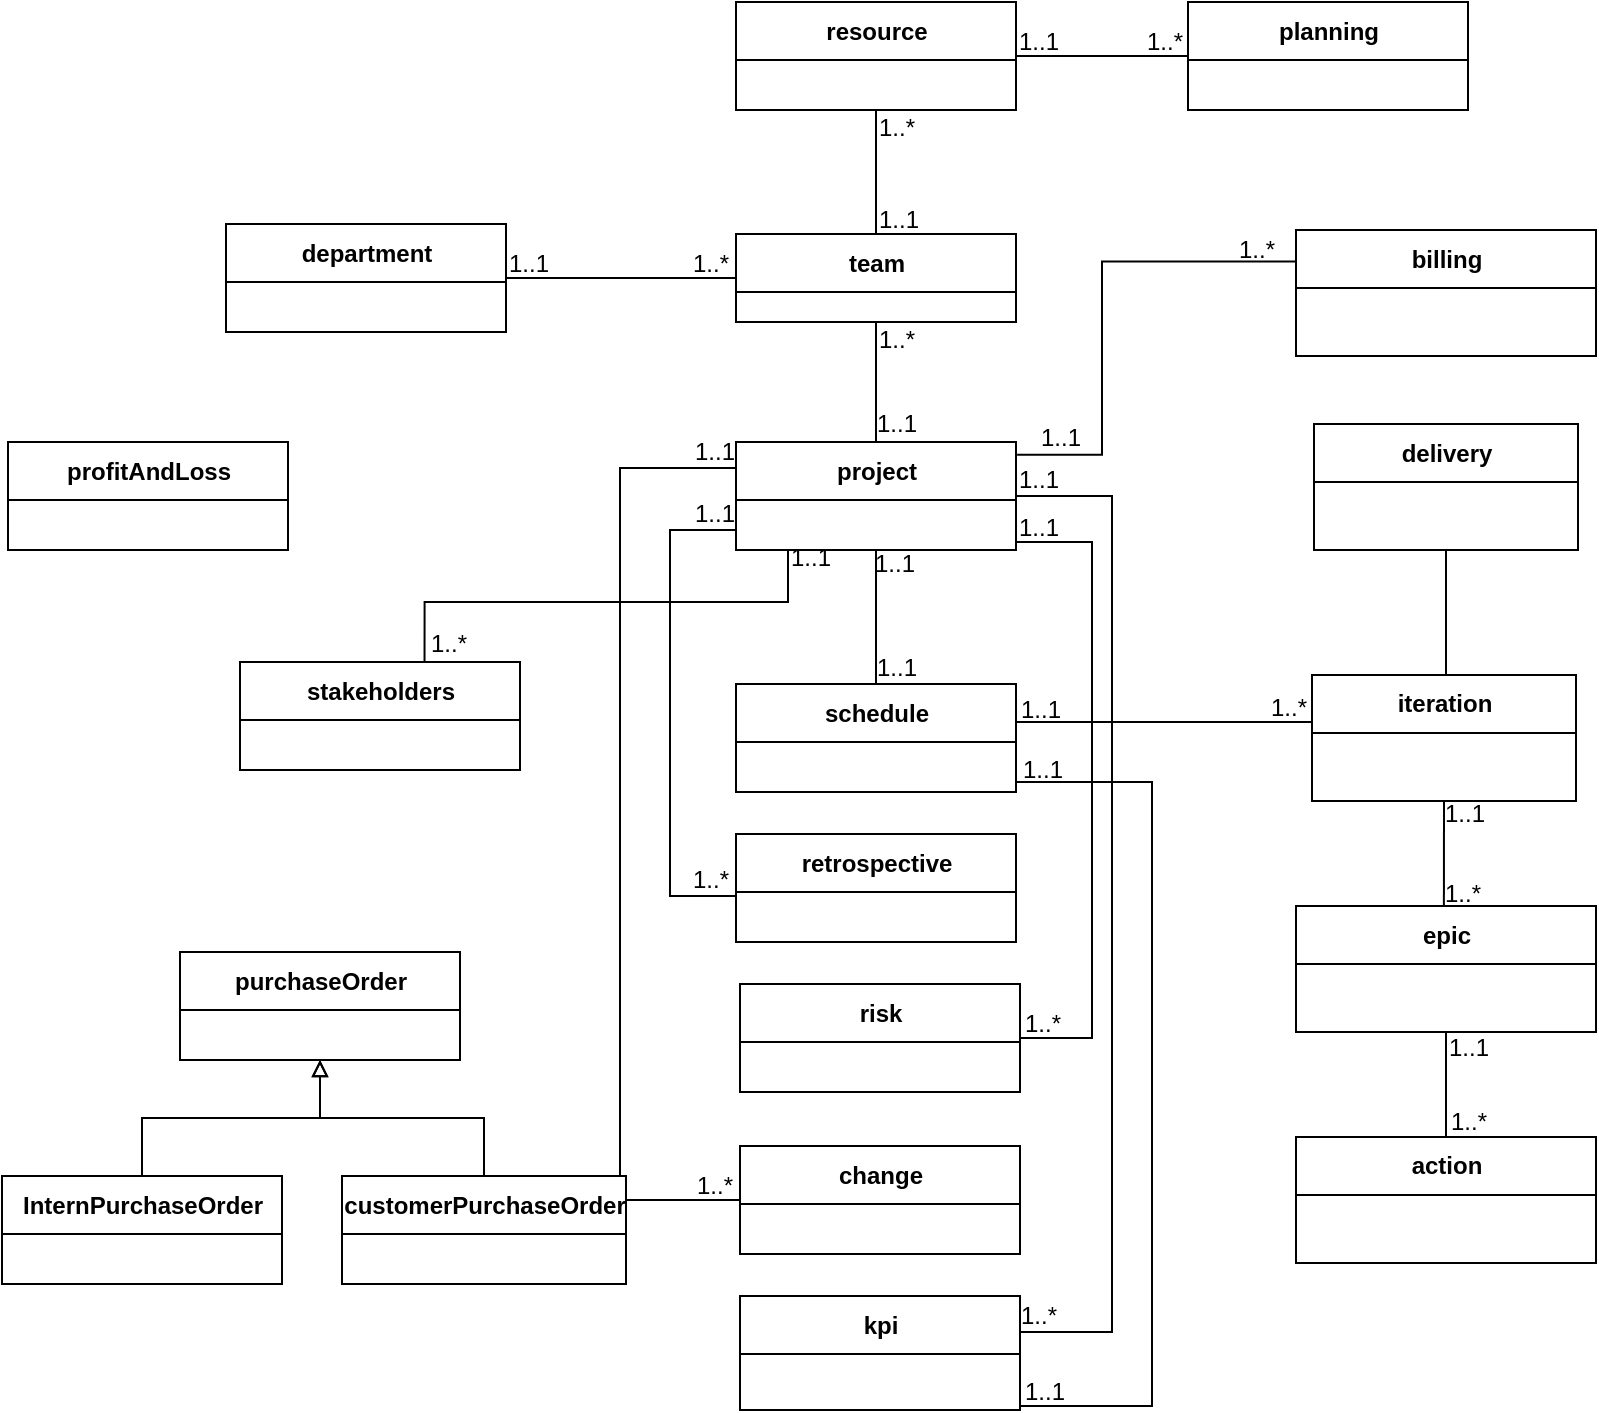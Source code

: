 <mxfile version="17.0.0" type="github">
  <diagram id="ZzxrlvWUQ_60_Tlj4p9M" name="Page-1">
    <mxGraphModel dx="1335" dy="742" grid="0" gridSize="10" guides="1" tooltips="1" connect="1" arrows="1" fold="1" page="1" pageScale="1" pageWidth="827" pageHeight="1169" background="none" math="0" shadow="0">
      <root>
        <mxCell id="0" />
        <mxCell id="1" parent="0" />
        <mxCell id="zUxcC5oNOnhEC4kRVeSb-55" style="edgeStyle=orthogonalEdgeStyle;shape=connector;rounded=0;sketch=0;orthogonalLoop=1;jettySize=auto;html=1;exitX=1;exitY=0.75;exitDx=0;exitDy=0;entryX=1;entryY=0.25;entryDx=0;entryDy=0;shadow=0;labelBackgroundColor=default;fontFamily=Helvetica;fontSize=12;fontColor=default;startArrow=none;startFill=0;endArrow=none;endFill=0;strokeColor=#000000;" edge="1" parent="1" source="bmPnxDkmpWRlroX5KugM-1" target="bmPnxDkmpWRlroX5KugM-9">
          <mxGeometry relative="1" as="geometry">
            <Array as="points">
              <mxPoint x="526" y="278" />
              <mxPoint x="574" y="278" />
              <mxPoint x="574" y="696" />
            </Array>
          </mxGeometry>
        </mxCell>
        <mxCell id="zUxcC5oNOnhEC4kRVeSb-56" value="1..1" style="edgeLabel;html=1;align=center;verticalAlign=middle;resizable=0;points=[];fontSize=12;fontFamily=Helvetica;fontColor=default;labelBackgroundColor=none;" vertex="1" connectable="0" parent="zUxcC5oNOnhEC4kRVeSb-55">
          <mxGeometry x="-0.915" y="1" relative="1" as="geometry">
            <mxPoint x="2" y="-7" as="offset" />
          </mxGeometry>
        </mxCell>
        <mxCell id="zUxcC5oNOnhEC4kRVeSb-57" value="1..*" style="edgeLabel;html=1;align=center;verticalAlign=middle;resizable=0;points=[];fontSize=12;fontFamily=Helvetica;fontColor=default;labelBackgroundColor=none;" vertex="1" connectable="0" parent="zUxcC5oNOnhEC4kRVeSb-55">
          <mxGeometry x="0.952" y="-2" relative="1" as="geometry">
            <mxPoint y="-6" as="offset" />
          </mxGeometry>
        </mxCell>
        <mxCell id="bmPnxDkmpWRlroX5KugM-1" value="project" style="swimlane;fontStyle=1;align=center;verticalAlign=middle;childLayout=stackLayout;horizontal=1;startSize=29;horizontalStack=0;resizeParent=1;resizeParentMax=0;resizeLast=0;collapsible=0;marginBottom=0;html=1;fontSize=12;labelPosition=center;verticalLabelPosition=middle;container=0;" parent="1" vertex="1">
          <mxGeometry x="386" y="251" width="140" height="54" as="geometry" />
        </mxCell>
        <mxCell id="bmPnxDkmpWRlroX5KugM-4" value="department" style="swimlane;fontStyle=1;align=center;verticalAlign=middle;childLayout=stackLayout;horizontal=1;startSize=29;horizontalStack=0;resizeParent=1;resizeParentMax=0;resizeLast=0;collapsible=0;marginBottom=0;html=1;fontSize=12;labelPosition=center;verticalLabelPosition=middle;container=0;" parent="1" vertex="1">
          <mxGeometry x="131" y="142" width="140" height="54" as="geometry" />
        </mxCell>
        <mxCell id="bmPnxDkmpWRlroX5KugM-7" value="resource" style="swimlane;fontStyle=1;align=center;verticalAlign=middle;childLayout=stackLayout;horizontal=1;startSize=29;horizontalStack=0;resizeParent=1;resizeParentMax=0;resizeLast=0;collapsible=0;marginBottom=0;html=1;fontSize=12;labelPosition=center;verticalLabelPosition=middle;container=0;" parent="1" vertex="1">
          <mxGeometry x="386" y="31" width="140" height="54" as="geometry" />
        </mxCell>
        <mxCell id="bmPnxDkmpWRlroX5KugM-26" style="edgeStyle=none;rounded=0;orthogonalLoop=1;jettySize=auto;html=1;endArrow=none;endFill=0;fontSize=12;align=center;labelPosition=center;verticalLabelPosition=middle;verticalAlign=middle;jumpStyle=none;exitX=0.5;exitY=1;exitDx=0;exitDy=0;entryX=0.5;entryY=0;entryDx=0;entryDy=0;" parent="1" source="bmPnxDkmpWRlroX5KugM-8" target="bmPnxDkmpWRlroX5KugM-1" edge="1">
          <mxGeometry relative="1" as="geometry">
            <mxPoint x="443" y="190" as="sourcePoint" />
            <mxPoint x="455" y="250" as="targetPoint" />
          </mxGeometry>
        </mxCell>
        <mxCell id="bmPnxDkmpWRlroX5KugM-27" value="1..1" style="edgeLabel;html=1;align=center;verticalAlign=middle;resizable=0;points=[];fontSize=12;fontFamily=Helvetica;fontColor=default;labelPosition=center;verticalLabelPosition=middle;labelBackgroundColor=none;" parent="bmPnxDkmpWRlroX5KugM-26" vertex="1" connectable="0">
          <mxGeometry x="0.839" relative="1" as="geometry">
            <mxPoint x="10" y="-4" as="offset" />
          </mxGeometry>
        </mxCell>
        <mxCell id="bmPnxDkmpWRlroX5KugM-28" value="1..*" style="edgeLabel;html=1;align=center;verticalAlign=middle;resizable=0;points=[];fontSize=12;fontFamily=Helvetica;fontColor=default;labelPosition=center;verticalLabelPosition=middle;labelBackgroundColor=none;" parent="bmPnxDkmpWRlroX5KugM-26" vertex="1" connectable="0">
          <mxGeometry x="-0.724" relative="1" as="geometry">
            <mxPoint x="10" as="offset" />
          </mxGeometry>
        </mxCell>
        <mxCell id="bmPnxDkmpWRlroX5KugM-44" style="edgeStyle=orthogonalEdgeStyle;shape=connector;rounded=0;orthogonalLoop=1;jettySize=auto;html=1;exitX=0;exitY=0.5;exitDx=0;exitDy=0;entryX=1;entryY=0.5;entryDx=0;entryDy=0;labelBackgroundColor=default;fontFamily=Helvetica;fontSize=12;fontColor=default;endArrow=none;endFill=0;strokeColor=default;align=center;labelPosition=center;verticalLabelPosition=middle;verticalAlign=middle;" parent="1" source="bmPnxDkmpWRlroX5KugM-8" target="bmPnxDkmpWRlroX5KugM-4" edge="1">
          <mxGeometry relative="1" as="geometry" />
        </mxCell>
        <mxCell id="bmPnxDkmpWRlroX5KugM-45" value="1..*" style="edgeLabel;html=1;align=center;verticalAlign=middle;resizable=0;points=[];fontSize=12;fontFamily=Helvetica;fontColor=default;labelPosition=center;verticalLabelPosition=middle;labelBackgroundColor=none;" parent="bmPnxDkmpWRlroX5KugM-44" vertex="1" connectable="0">
          <mxGeometry x="-0.855" y="-1" relative="1" as="geometry">
            <mxPoint x="-5" y="-6" as="offset" />
          </mxGeometry>
        </mxCell>
        <mxCell id="bmPnxDkmpWRlroX5KugM-46" value="1..1" style="edgeLabel;html=1;align=center;verticalAlign=middle;resizable=0;points=[];fontSize=12;fontFamily=Helvetica;fontColor=default;labelPosition=center;verticalLabelPosition=middle;labelBackgroundColor=none;" parent="bmPnxDkmpWRlroX5KugM-44" vertex="1" connectable="0">
          <mxGeometry x="0.859" relative="1" as="geometry">
            <mxPoint x="3" y="-7" as="offset" />
          </mxGeometry>
        </mxCell>
        <mxCell id="bmPnxDkmpWRlroX5KugM-8" value="team" style="swimlane;fontStyle=1;align=center;verticalAlign=middle;childLayout=stackLayout;horizontal=1;startSize=29;horizontalStack=0;resizeParent=1;resizeParentMax=0;resizeLast=0;collapsible=0;marginBottom=0;html=1;fontSize=12;labelPosition=center;verticalLabelPosition=middle;container=0;" parent="1" vertex="1">
          <mxGeometry x="386" y="147" width="140" height="44" as="geometry" />
        </mxCell>
        <mxCell id="bmPnxDkmpWRlroX5KugM-47" style="edgeStyle=orthogonalEdgeStyle;shape=connector;rounded=0;orthogonalLoop=1;jettySize=auto;html=1;exitX=0.5;exitY=1;exitDx=0;exitDy=0;entryX=0.5;entryY=0;entryDx=0;entryDy=0;labelBackgroundColor=default;fontFamily=Helvetica;fontSize=12;fontColor=default;endArrow=none;endFill=0;strokeColor=default;align=center;labelPosition=center;verticalLabelPosition=middle;verticalAlign=middle;" parent="1" source="bmPnxDkmpWRlroX5KugM-7" target="bmPnxDkmpWRlroX5KugM-8" edge="1">
          <mxGeometry relative="1" as="geometry" />
        </mxCell>
        <mxCell id="bmPnxDkmpWRlroX5KugM-48" value="1..*" style="edgeLabel;html=1;align=center;verticalAlign=middle;resizable=0;points=[];fontSize=12;fontFamily=Helvetica;fontColor=default;labelPosition=center;verticalLabelPosition=middle;labelBackgroundColor=none;" parent="bmPnxDkmpWRlroX5KugM-47" vertex="1" connectable="0">
          <mxGeometry x="-0.73" relative="1" as="geometry">
            <mxPoint x="10" as="offset" />
          </mxGeometry>
        </mxCell>
        <mxCell id="bmPnxDkmpWRlroX5KugM-49" value="1..1" style="edgeLabel;html=1;align=center;verticalAlign=middle;resizable=0;points=[];fontSize=12;fontFamily=Helvetica;fontColor=default;labelPosition=center;verticalLabelPosition=middle;labelBackgroundColor=none;" parent="bmPnxDkmpWRlroX5KugM-47" vertex="1" connectable="0">
          <mxGeometry x="0.731" relative="1" as="geometry">
            <mxPoint x="11" y="1" as="offset" />
          </mxGeometry>
        </mxCell>
        <mxCell id="zUxcC5oNOnhEC4kRVeSb-51" style="edgeStyle=orthogonalEdgeStyle;shape=connector;rounded=0;sketch=0;orthogonalLoop=1;jettySize=auto;html=1;exitX=1;exitY=0.75;exitDx=0;exitDy=0;entryX=1;entryY=0.25;entryDx=0;entryDy=0;shadow=0;labelBackgroundColor=default;fontFamily=Helvetica;fontSize=12;fontColor=default;startArrow=none;startFill=0;endArrow=none;endFill=0;strokeColor=#000000;" edge="1" parent="1" source="bmPnxDkmpWRlroX5KugM-9" target="bmPnxDkmpWRlroX5KugM-14">
          <mxGeometry relative="1" as="geometry">
            <Array as="points">
              <mxPoint x="594" y="733" />
              <mxPoint x="594" y="421" />
              <mxPoint x="526" y="421" />
            </Array>
          </mxGeometry>
        </mxCell>
        <mxCell id="zUxcC5oNOnhEC4kRVeSb-52" value="1..1" style="edgeLabel;html=1;align=center;verticalAlign=middle;resizable=0;points=[];fontSize=12;fontFamily=Helvetica;fontColor=default;labelBackgroundColor=none;" vertex="1" connectable="0" parent="zUxcC5oNOnhEC4kRVeSb-51">
          <mxGeometry x="0.808" relative="1" as="geometry">
            <mxPoint x="1" y="-6" as="offset" />
          </mxGeometry>
        </mxCell>
        <mxCell id="zUxcC5oNOnhEC4kRVeSb-53" value="1..1" style="edgeLabel;html=1;align=center;verticalAlign=middle;resizable=0;points=[];fontSize=12;fontFamily=Helvetica;fontColor=default;labelBackgroundColor=none;" vertex="1" connectable="0" parent="zUxcC5oNOnhEC4kRVeSb-51">
          <mxGeometry x="-0.909" y="-3" relative="1" as="geometry">
            <mxPoint x="1" y="-10" as="offset" />
          </mxGeometry>
        </mxCell>
        <mxCell id="bmPnxDkmpWRlroX5KugM-9" value="kpi" style="swimlane;fontStyle=1;align=center;verticalAlign=middle;childLayout=stackLayout;horizontal=1;startSize=29;horizontalStack=0;resizeParent=1;resizeParentMax=0;resizeLast=0;collapsible=0;marginBottom=0;html=1;fontSize=12;labelPosition=center;verticalLabelPosition=middle;container=0;" parent="1" vertex="1">
          <mxGeometry x="388" y="678" width="140" height="57" as="geometry" />
        </mxCell>
        <mxCell id="bmPnxDkmpWRlroX5KugM-10" value="profitAndLoss" style="swimlane;fontStyle=1;align=center;verticalAlign=middle;childLayout=stackLayout;horizontal=1;startSize=29;horizontalStack=0;resizeParent=1;resizeParentMax=0;resizeLast=0;collapsible=0;marginBottom=0;html=1;fontSize=12;labelPosition=center;verticalLabelPosition=middle;container=0;" parent="1" vertex="1">
          <mxGeometry x="22" y="251" width="140" height="54" as="geometry" />
        </mxCell>
        <mxCell id="bmPnxDkmpWRlroX5KugM-29" style="edgeStyle=orthogonalEdgeStyle;shape=connector;rounded=0;orthogonalLoop=1;jettySize=auto;html=1;exitX=0.5;exitY=0;exitDx=0;exitDy=0;entryX=0.5;entryY=1;entryDx=0;entryDy=0;labelBackgroundColor=default;fontFamily=Helvetica;fontSize=12;fontColor=default;endArrow=none;endFill=0;strokeColor=default;align=center;labelPosition=center;verticalLabelPosition=middle;verticalAlign=middle;" parent="1" source="bmPnxDkmpWRlroX5KugM-14" target="bmPnxDkmpWRlroX5KugM-1" edge="1">
          <mxGeometry relative="1" as="geometry" />
        </mxCell>
        <mxCell id="bmPnxDkmpWRlroX5KugM-30" value="1..1" style="edgeLabel;html=1;align=center;verticalAlign=middle;resizable=0;points=[];fontSize=12;fontFamily=Helvetica;fontColor=default;labelPosition=center;verticalLabelPosition=middle;labelBackgroundColor=none;" parent="bmPnxDkmpWRlroX5KugM-29" vertex="1" connectable="0">
          <mxGeometry x="0.78" y="-2" relative="1" as="geometry">
            <mxPoint x="7" y="-1" as="offset" />
          </mxGeometry>
        </mxCell>
        <mxCell id="bmPnxDkmpWRlroX5KugM-31" value="1..1" style="edgeLabel;html=1;align=center;verticalAlign=middle;resizable=0;points=[];fontSize=12;fontFamily=Helvetica;fontColor=default;labelPosition=center;verticalLabelPosition=middle;labelBackgroundColor=none;" parent="bmPnxDkmpWRlroX5KugM-29" vertex="1" connectable="0">
          <mxGeometry x="-0.685" relative="1" as="geometry">
            <mxPoint x="10" y="2" as="offset" />
          </mxGeometry>
        </mxCell>
        <mxCell id="bmPnxDkmpWRlroX5KugM-14" value="&lt;span style=&quot;font-size: 12px;&quot;&gt;schedule&lt;/span&gt;" style="swimlane;fontStyle=1;align=center;verticalAlign=middle;childLayout=stackLayout;horizontal=1;startSize=29;horizontalStack=0;resizeParent=1;resizeParentMax=0;resizeLast=0;collapsible=0;marginBottom=0;html=1;shadow=0;fontSize=12;labelPosition=center;verticalLabelPosition=middle;container=0;" parent="1" vertex="1">
          <mxGeometry x="386" y="372" width="140" height="54" as="geometry" />
        </mxCell>
        <mxCell id="bmPnxDkmpWRlroX5KugM-17" value="&lt;span style=&quot;font-size: 12px&quot;&gt;risk&lt;/span&gt;" style="swimlane;fontStyle=1;align=center;verticalAlign=middle;childLayout=stackLayout;horizontal=1;startSize=29;horizontalStack=0;resizeParent=1;resizeParentMax=0;resizeLast=0;collapsible=0;marginBottom=0;html=1;shadow=0;fontSize=12;labelPosition=center;verticalLabelPosition=middle;container=0;" parent="1" vertex="1">
          <mxGeometry x="388" y="522" width="140" height="54" as="geometry" />
        </mxCell>
        <mxCell id="bmPnxDkmpWRlroX5KugM-35" style="edgeStyle=orthogonalEdgeStyle;shape=connector;rounded=0;orthogonalLoop=1;jettySize=auto;html=1;exitX=1;exitY=0.5;exitDx=0;exitDy=0;entryX=1;entryY=0.5;entryDx=0;entryDy=0;labelBackgroundColor=default;fontFamily=Helvetica;fontSize=12;fontColor=default;endArrow=none;endFill=0;strokeColor=default;align=center;labelPosition=center;verticalLabelPosition=middle;verticalAlign=middle;" parent="1" source="bmPnxDkmpWRlroX5KugM-1" target="bmPnxDkmpWRlroX5KugM-17" edge="1">
          <mxGeometry relative="1" as="geometry">
            <Array as="points">
              <mxPoint x="526" y="301" />
              <mxPoint x="564" y="301" />
              <mxPoint x="564" y="549" />
            </Array>
          </mxGeometry>
        </mxCell>
        <mxCell id="bmPnxDkmpWRlroX5KugM-36" value="1..*" style="edgeLabel;html=1;align=center;verticalAlign=middle;resizable=0;points=[];fontSize=12;fontFamily=Helvetica;fontColor=default;labelPosition=center;verticalLabelPosition=middle;labelBackgroundColor=none;" parent="bmPnxDkmpWRlroX5KugM-35" vertex="1" connectable="0">
          <mxGeometry x="0.915" relative="1" as="geometry">
            <mxPoint x="-4" y="-7" as="offset" />
          </mxGeometry>
        </mxCell>
        <mxCell id="bmPnxDkmpWRlroX5KugM-37" value="1..1" style="edgeLabel;html=1;align=center;verticalAlign=middle;resizable=0;points=[];fontSize=12;fontFamily=Helvetica;fontColor=default;labelPosition=center;verticalLabelPosition=middle;labelBackgroundColor=none;" parent="bmPnxDkmpWRlroX5KugM-35" vertex="1" connectable="0">
          <mxGeometry x="-0.963" y="1" relative="1" as="geometry">
            <mxPoint x="10" y="9" as="offset" />
          </mxGeometry>
        </mxCell>
        <mxCell id="bmPnxDkmpWRlroX5KugM-38" style="edgeStyle=orthogonalEdgeStyle;shape=connector;rounded=0;orthogonalLoop=1;jettySize=auto;html=1;exitX=0;exitY=0.5;exitDx=0;exitDy=0;entryX=0;entryY=0.75;entryDx=0;entryDy=0;labelBackgroundColor=default;fontFamily=Helvetica;fontSize=12;fontColor=default;endArrow=none;endFill=0;strokeColor=default;align=center;labelPosition=center;verticalLabelPosition=middle;verticalAlign=middle;" parent="1" source="bmPnxDkmpWRlroX5KugM-18" target="bmPnxDkmpWRlroX5KugM-1" edge="1">
          <mxGeometry relative="1" as="geometry">
            <Array as="points">
              <mxPoint x="328" y="630" />
              <mxPoint x="328" y="264" />
              <mxPoint x="386" y="264" />
            </Array>
          </mxGeometry>
        </mxCell>
        <mxCell id="bmPnxDkmpWRlroX5KugM-39" value="1..1" style="edgeLabel;html=1;align=center;verticalAlign=middle;resizable=0;points=[];fontSize=12;fontFamily=Helvetica;fontColor=default;labelPosition=center;verticalLabelPosition=middle;labelBackgroundColor=none;" parent="bmPnxDkmpWRlroX5KugM-38" vertex="1" connectable="0">
          <mxGeometry x="0.909" y="-1" relative="1" as="geometry">
            <mxPoint x="-10" y="-12" as="offset" />
          </mxGeometry>
        </mxCell>
        <mxCell id="bmPnxDkmpWRlroX5KugM-40" value="1..*" style="edgeLabel;html=1;align=center;verticalAlign=middle;resizable=0;points=[];fontSize=12;fontFamily=Helvetica;fontColor=default;labelPosition=center;verticalLabelPosition=middle;labelBackgroundColor=none;" parent="bmPnxDkmpWRlroX5KugM-38" vertex="1" connectable="0">
          <mxGeometry x="-0.963" y="-1" relative="1" as="geometry">
            <mxPoint x="-4" y="-6" as="offset" />
          </mxGeometry>
        </mxCell>
        <mxCell id="bmPnxDkmpWRlroX5KugM-18" value="&lt;span style=&quot;font-size: 12px&quot;&gt;change&lt;/span&gt;" style="swimlane;fontStyle=1;align=center;verticalAlign=middle;childLayout=stackLayout;horizontal=1;startSize=29;horizontalStack=0;resizeParent=1;resizeParentMax=0;resizeLast=0;collapsible=0;marginBottom=0;html=1;shadow=0;fontSize=12;labelPosition=center;verticalLabelPosition=middle;container=0;" parent="1" vertex="1">
          <mxGeometry x="388" y="603" width="140" height="54" as="geometry" />
        </mxCell>
        <mxCell id="bmPnxDkmpWRlroX5KugM-32" style="edgeStyle=orthogonalEdgeStyle;shape=connector;rounded=0;orthogonalLoop=1;jettySize=auto;html=1;exitX=0;exitY=0.5;exitDx=0;exitDy=0;entryX=0;entryY=0.5;entryDx=0;entryDy=0;labelBackgroundColor=default;fontFamily=Helvetica;fontSize=12;fontColor=default;endArrow=none;endFill=0;strokeColor=default;align=center;labelPosition=center;verticalLabelPosition=middle;verticalAlign=middle;" parent="1" source="bmPnxDkmpWRlroX5KugM-19" target="bmPnxDkmpWRlroX5KugM-1" edge="1">
          <mxGeometry relative="1" as="geometry">
            <Array as="points">
              <mxPoint x="386" y="478" />
              <mxPoint x="353" y="478" />
              <mxPoint x="353" y="295" />
              <mxPoint x="386" y="295" />
            </Array>
          </mxGeometry>
        </mxCell>
        <mxCell id="bmPnxDkmpWRlroX5KugM-33" value="1..*" style="edgeLabel;html=1;align=center;verticalAlign=middle;resizable=0;points=[];fontSize=12;fontFamily=Helvetica;fontColor=default;labelPosition=center;verticalLabelPosition=middle;labelBackgroundColor=none;" parent="bmPnxDkmpWRlroX5KugM-32" vertex="1" connectable="0">
          <mxGeometry x="-0.908" relative="1" as="geometry">
            <mxPoint x="-5" y="-8" as="offset" />
          </mxGeometry>
        </mxCell>
        <mxCell id="bmPnxDkmpWRlroX5KugM-34" value="1..1" style="edgeLabel;html=1;align=center;verticalAlign=middle;resizable=0;points=[];fontSize=12;fontFamily=Helvetica;fontColor=default;labelPosition=center;verticalLabelPosition=middle;labelBackgroundColor=none;" parent="bmPnxDkmpWRlroX5KugM-32" vertex="1" connectable="0">
          <mxGeometry x="0.942" y="1" relative="1" as="geometry">
            <mxPoint x="-10" y="1" as="offset" />
          </mxGeometry>
        </mxCell>
        <mxCell id="bmPnxDkmpWRlroX5KugM-19" value="&lt;span style=&quot;font-size: 12px;&quot;&gt;retrospective&lt;/span&gt;" style="swimlane;fontStyle=1;align=center;verticalAlign=middle;childLayout=stackLayout;horizontal=1;startSize=29;horizontalStack=0;resizeParent=1;resizeParentMax=0;resizeLast=0;collapsible=0;marginBottom=0;html=1;shadow=0;fontSize=12;labelPosition=center;verticalLabelPosition=middle;container=0;" parent="1" vertex="1">
          <mxGeometry x="386" y="447" width="140" height="54" as="geometry" />
        </mxCell>
        <mxCell id="zUxcC5oNOnhEC4kRVeSb-13" style="edgeStyle=orthogonalEdgeStyle;shape=connector;rounded=0;orthogonalLoop=1;jettySize=auto;html=1;exitX=0;exitY=0.5;exitDx=0;exitDy=0;labelBackgroundColor=default;fontFamily=Helvetica;fontSize=12;fontColor=default;endArrow=none;endFill=0;strokeColor=default;align=center;labelPosition=center;verticalLabelPosition=middle;verticalAlign=middle;" edge="1" parent="1" source="zUxcC5oNOnhEC4kRVeSb-12" target="bmPnxDkmpWRlroX5KugM-7">
          <mxGeometry relative="1" as="geometry" />
        </mxCell>
        <mxCell id="zUxcC5oNOnhEC4kRVeSb-14" value="1..1" style="edgeLabel;html=1;align=center;verticalAlign=middle;resizable=0;points=[];fontSize=12;fontFamily=Helvetica;fontColor=default;labelPosition=center;verticalLabelPosition=middle;labelBackgroundColor=none;" vertex="1" connectable="0" parent="zUxcC5oNOnhEC4kRVeSb-13">
          <mxGeometry x="0.829" relative="1" as="geometry">
            <mxPoint x="3" y="-7" as="offset" />
          </mxGeometry>
        </mxCell>
        <mxCell id="zUxcC5oNOnhEC4kRVeSb-15" value="1..*" style="edgeLabel;html=1;align=center;verticalAlign=middle;resizable=0;points=[];fontSize=12;fontFamily=Helvetica;fontColor=default;labelPosition=center;verticalLabelPosition=middle;labelBackgroundColor=none;" vertex="1" connectable="0" parent="zUxcC5oNOnhEC4kRVeSb-13">
          <mxGeometry x="-0.851" relative="1" as="geometry">
            <mxPoint x="-6" y="-7" as="offset" />
          </mxGeometry>
        </mxCell>
        <mxCell id="zUxcC5oNOnhEC4kRVeSb-12" value="planning" style="swimlane;fontStyle=1;align=center;verticalAlign=middle;childLayout=stackLayout;horizontal=1;startSize=29;horizontalStack=0;resizeParent=1;resizeParentMax=0;resizeLast=0;collapsible=0;marginBottom=0;html=1;fontSize=12;labelPosition=center;verticalLabelPosition=middle;container=0;" vertex="1" parent="1">
          <mxGeometry x="612" y="31" width="140" height="54" as="geometry" />
        </mxCell>
        <mxCell id="zUxcC5oNOnhEC4kRVeSb-26" value="billing" style="swimlane;fontStyle=1;align=center;verticalAlign=middle;childLayout=stackLayout;horizontal=1;startSize=29;horizontalStack=0;resizeParent=1;resizeParentMax=0;resizeLast=0;collapsible=0;marginBottom=0;html=1;fontSize=12;labelPosition=center;verticalLabelPosition=middle;container=0;" vertex="1" parent="1">
          <mxGeometry x="666" y="145" width="150" height="63" as="geometry" />
        </mxCell>
        <mxCell id="zUxcC5oNOnhEC4kRVeSb-27" style="edgeStyle=orthogonalEdgeStyle;shape=connector;sketch=0;orthogonalLoop=1;jettySize=auto;html=1;exitX=1.004;exitY=0.119;exitDx=0;exitDy=0;entryX=0;entryY=0.25;entryDx=0;entryDy=0;shadow=0;labelBackgroundColor=default;fontFamily=Helvetica;fontSize=12;fontColor=default;startArrow=none;startFill=0;endArrow=none;endFill=0;strokeColor=default;exitPerimeter=0;rounded=0;" edge="1" parent="1" source="bmPnxDkmpWRlroX5KugM-1" target="zUxcC5oNOnhEC4kRVeSb-26">
          <mxGeometry relative="1" as="geometry">
            <Array as="points">
              <mxPoint x="569" y="257" />
            </Array>
          </mxGeometry>
        </mxCell>
        <mxCell id="zUxcC5oNOnhEC4kRVeSb-28" value="1..1" style="edgeLabel;html=1;align=center;verticalAlign=middle;resizable=0;points=[];fontSize=12;fontFamily=Helvetica;fontColor=default;labelBackgroundColor=none;" vertex="1" connectable="0" parent="zUxcC5oNOnhEC4kRVeSb-27">
          <mxGeometry x="-0.793" relative="1" as="geometry">
            <mxPoint x="-3" y="-9" as="offset" />
          </mxGeometry>
        </mxCell>
        <mxCell id="zUxcC5oNOnhEC4kRVeSb-29" value="1..*" style="edgeLabel;html=1;align=center;verticalAlign=middle;resizable=0;points=[];fontSize=12;fontFamily=Helvetica;fontColor=default;labelBackgroundColor=none;" vertex="1" connectable="0" parent="zUxcC5oNOnhEC4kRVeSb-27">
          <mxGeometry x="0.883" y="-1" relative="1" as="geometry">
            <mxPoint x="-6" y="-7" as="offset" />
          </mxGeometry>
        </mxCell>
        <mxCell id="zUxcC5oNOnhEC4kRVeSb-31" style="edgeStyle=orthogonalEdgeStyle;shape=connector;rounded=0;sketch=0;orthogonalLoop=1;jettySize=auto;html=1;shadow=0;labelBackgroundColor=default;fontFamily=Helvetica;fontSize=12;fontColor=default;startArrow=none;startFill=0;endArrow=none;endFill=0;strokeColor=default;entryX=0.25;entryY=1;entryDx=0;entryDy=0;exitX=0.659;exitY=0;exitDx=0;exitDy=0;exitPerimeter=0;" edge="1" parent="1" source="zUxcC5oNOnhEC4kRVeSb-30" target="bmPnxDkmpWRlroX5KugM-1">
          <mxGeometry relative="1" as="geometry">
            <mxPoint x="412" y="311" as="targetPoint" />
            <mxPoint x="230" y="359" as="sourcePoint" />
            <Array as="points">
              <mxPoint x="230" y="331" />
              <mxPoint x="412" y="331" />
              <mxPoint x="412" y="305" />
            </Array>
          </mxGeometry>
        </mxCell>
        <mxCell id="zUxcC5oNOnhEC4kRVeSb-32" value="1..1" style="edgeLabel;html=1;align=center;verticalAlign=middle;resizable=0;points=[];fontSize=12;fontFamily=Helvetica;fontColor=default;labelBackgroundColor=none;" vertex="1" connectable="0" parent="zUxcC5oNOnhEC4kRVeSb-31">
          <mxGeometry x="0.91" y="1" relative="1" as="geometry">
            <mxPoint x="12" y="2" as="offset" />
          </mxGeometry>
        </mxCell>
        <mxCell id="zUxcC5oNOnhEC4kRVeSb-33" value="1..*" style="edgeLabel;html=1;align=center;verticalAlign=middle;resizable=0;points=[];fontSize=12;fontFamily=Helvetica;fontColor=default;labelBackgroundColor=none;" vertex="1" connectable="0" parent="zUxcC5oNOnhEC4kRVeSb-31">
          <mxGeometry x="-0.503" y="-1" relative="1" as="geometry">
            <mxPoint x="-20" y="20" as="offset" />
          </mxGeometry>
        </mxCell>
        <mxCell id="zUxcC5oNOnhEC4kRVeSb-30" value="stakeholders" style="swimlane;fontStyle=1;align=center;verticalAlign=middle;childLayout=stackLayout;horizontal=1;startSize=29;horizontalStack=0;resizeParent=1;resizeParentMax=0;resizeLast=0;collapsible=0;marginBottom=0;html=1;shadow=0;fontSize=12;labelPosition=center;verticalLabelPosition=middle;container=0;" vertex="1" parent="1">
          <mxGeometry x="138" y="361" width="140" height="54" as="geometry" />
        </mxCell>
        <mxCell id="zUxcC5oNOnhEC4kRVeSb-37" value="" style="group" vertex="1" connectable="0" parent="1">
          <mxGeometry x="19" y="506" width="312" height="166" as="geometry" />
        </mxCell>
        <mxCell id="zUxcC5oNOnhEC4kRVeSb-8" value="InternPurchaseOrder" style="swimlane;fontStyle=1;align=center;verticalAlign=middle;childLayout=stackLayout;horizontal=1;startSize=29;horizontalStack=0;resizeParent=1;resizeParentMax=0;resizeLast=0;collapsible=0;marginBottom=0;html=1;shadow=0;swimlaneLine=1;fontSize=12;labelPosition=center;verticalLabelPosition=middle;" vertex="1" parent="zUxcC5oNOnhEC4kRVeSb-37">
          <mxGeometry y="112" width="140" height="54" as="geometry" />
        </mxCell>
        <mxCell id="zUxcC5oNOnhEC4kRVeSb-9" value="customerPurchaseOrder" style="swimlane;fontStyle=1;align=center;verticalAlign=middle;childLayout=stackLayout;horizontal=1;startSize=29;horizontalStack=0;resizeParent=1;resizeParentMax=0;resizeLast=0;collapsible=0;marginBottom=0;html=1;shadow=0;swimlaneLine=1;fontSize=12;labelPosition=center;verticalLabelPosition=middle;" vertex="1" parent="zUxcC5oNOnhEC4kRVeSb-37">
          <mxGeometry x="170" y="112" width="142" height="54" as="geometry" />
        </mxCell>
        <mxCell id="zUxcC5oNOnhEC4kRVeSb-36" value="" style="group" vertex="1" connectable="0" parent="zUxcC5oNOnhEC4kRVeSb-37">
          <mxGeometry x="89" width="140" height="54" as="geometry" />
        </mxCell>
        <mxCell id="zUxcC5oNOnhEC4kRVeSb-7" value="purchaseOrder" style="swimlane;fontStyle=1;align=center;verticalAlign=middle;childLayout=stackLayout;horizontal=1;startSize=29;horizontalStack=0;resizeParent=1;resizeParentMax=0;resizeLast=0;collapsible=0;marginBottom=0;html=1;shadow=0;swimlaneLine=1;fontSize=12;labelPosition=center;verticalLabelPosition=middle;" vertex="1" parent="zUxcC5oNOnhEC4kRVeSb-36">
          <mxGeometry width="140" height="54" as="geometry" />
        </mxCell>
        <mxCell id="zUxcC5oNOnhEC4kRVeSb-22" style="edgeStyle=orthogonalEdgeStyle;shape=connector;rounded=0;orthogonalLoop=1;jettySize=auto;html=1;exitX=0.5;exitY=1;exitDx=0;exitDy=0;entryX=0.5;entryY=0;entryDx=0;entryDy=0;labelBackgroundColor=default;fontFamily=Helvetica;fontSize=12;fontColor=default;endArrow=none;endFill=0;strokeColor=default;startArrow=block;startFill=0;shadow=0;swimlaneLine=1;align=center;labelPosition=center;verticalLabelPosition=middle;verticalAlign=middle;" edge="1" parent="zUxcC5oNOnhEC4kRVeSb-37" source="zUxcC5oNOnhEC4kRVeSb-7" target="zUxcC5oNOnhEC4kRVeSb-8">
          <mxGeometry relative="1" as="geometry" />
        </mxCell>
        <mxCell id="zUxcC5oNOnhEC4kRVeSb-10" style="edgeStyle=orthogonalEdgeStyle;shape=connector;rounded=0;orthogonalLoop=1;jettySize=auto;html=1;entryX=0.5;entryY=1;entryDx=0;entryDy=0;labelBackgroundColor=default;fontFamily=Helvetica;fontSize=12;fontColor=default;endArrow=block;endFill=0;strokeColor=default;shadow=0;swimlaneLine=1;align=center;labelPosition=center;verticalLabelPosition=middle;verticalAlign=middle;" edge="1" parent="zUxcC5oNOnhEC4kRVeSb-37" source="zUxcC5oNOnhEC4kRVeSb-9" target="zUxcC5oNOnhEC4kRVeSb-7">
          <mxGeometry relative="1" as="geometry" />
        </mxCell>
        <mxCell id="zUxcC5oNOnhEC4kRVeSb-40" style="edgeStyle=orthogonalEdgeStyle;shape=connector;rounded=0;sketch=0;orthogonalLoop=1;jettySize=auto;html=1;entryX=1;entryY=0.5;entryDx=0;entryDy=0;shadow=0;labelBackgroundColor=default;fontFamily=Helvetica;fontSize=12;fontColor=default;startArrow=none;startFill=0;endArrow=none;endFill=0;strokeColor=#000000;exitX=0.003;exitY=0.373;exitDx=0;exitDy=0;exitPerimeter=0;" edge="1" parent="1" source="zUxcC5oNOnhEC4kRVeSb-39" target="bmPnxDkmpWRlroX5KugM-14">
          <mxGeometry relative="1" as="geometry">
            <mxPoint x="664" y="391" as="sourcePoint" />
            <Array as="points">
              <mxPoint x="526" y="391" />
            </Array>
          </mxGeometry>
        </mxCell>
        <mxCell id="zUxcC5oNOnhEC4kRVeSb-41" value="1..*" style="edgeLabel;html=1;align=center;verticalAlign=middle;resizable=0;points=[];fontSize=12;fontFamily=Helvetica;fontColor=default;labelBackgroundColor=none;" vertex="1" connectable="0" parent="zUxcC5oNOnhEC4kRVeSb-40">
          <mxGeometry x="-0.878" y="1" relative="1" as="geometry">
            <mxPoint x="-3" y="-8" as="offset" />
          </mxGeometry>
        </mxCell>
        <mxCell id="zUxcC5oNOnhEC4kRVeSb-43" value="1..1" style="edgeLabel;html=1;align=center;verticalAlign=middle;resizable=0;points=[];fontSize=12;fontFamily=Helvetica;fontColor=default;labelBackgroundColor=none;" vertex="1" connectable="0" parent="zUxcC5oNOnhEC4kRVeSb-40">
          <mxGeometry x="0.912" y="-1" relative="1" as="geometry">
            <mxPoint x="13" y="-7" as="offset" />
          </mxGeometry>
        </mxCell>
        <mxCell id="zUxcC5oNOnhEC4kRVeSb-45" style="edgeStyle=orthogonalEdgeStyle;shape=connector;rounded=0;sketch=0;orthogonalLoop=1;jettySize=auto;html=1;exitX=0.5;exitY=1;exitDx=0;exitDy=0;shadow=0;labelBackgroundColor=default;fontFamily=Helvetica;fontSize=12;fontColor=default;startArrow=none;startFill=0;endArrow=none;endFill=0;strokeColor=default;entryX=0.493;entryY=0.023;entryDx=0;entryDy=0;entryPerimeter=0;jumpStyle=line;" edge="1" parent="1" source="zUxcC5oNOnhEC4kRVeSb-39" target="zUxcC5oNOnhEC4kRVeSb-44">
          <mxGeometry relative="1" as="geometry">
            <mxPoint x="760" y="481" as="targetPoint" />
            <Array as="points" />
          </mxGeometry>
        </mxCell>
        <mxCell id="zUxcC5oNOnhEC4kRVeSb-46" value="1..*" style="edgeLabel;html=1;align=center;verticalAlign=middle;resizable=0;points=[];fontSize=12;fontFamily=Helvetica;fontColor=default;labelBackgroundColor=none;" vertex="1" connectable="0" parent="zUxcC5oNOnhEC4kRVeSb-45">
          <mxGeometry x="0.802" y="-1" relative="1" as="geometry">
            <mxPoint x="10" y="-2" as="offset" />
          </mxGeometry>
        </mxCell>
        <mxCell id="zUxcC5oNOnhEC4kRVeSb-47" value="1..1" style="edgeLabel;html=1;align=center;verticalAlign=middle;resizable=0;points=[];fontSize=12;fontFamily=Helvetica;fontColor=default;labelBackgroundColor=none;" vertex="1" connectable="0" parent="zUxcC5oNOnhEC4kRVeSb-45">
          <mxGeometry x="-0.756" y="1" relative="1" as="geometry">
            <mxPoint x="9" as="offset" />
          </mxGeometry>
        </mxCell>
        <mxCell id="zUxcC5oNOnhEC4kRVeSb-39" value="iteration" style="swimlane;fontStyle=1;align=center;verticalAlign=middle;childLayout=stackLayout;horizontal=1;startSize=29;horizontalStack=0;resizeParent=1;resizeParentMax=0;resizeLast=0;collapsible=0;marginBottom=0;html=1;fontSize=12;labelPosition=center;verticalLabelPosition=middle;container=0;" vertex="1" parent="1">
          <mxGeometry x="674" y="367.5" width="132" height="63" as="geometry" />
        </mxCell>
        <mxCell id="zUxcC5oNOnhEC4kRVeSb-44" value="epic" style="swimlane;fontStyle=1;align=center;verticalAlign=middle;childLayout=stackLayout;horizontal=1;startSize=29;horizontalStack=0;resizeParent=1;resizeParentMax=0;resizeLast=0;collapsible=0;marginBottom=0;html=1;fontSize=12;labelPosition=center;verticalLabelPosition=middle;container=0;" vertex="1" parent="1">
          <mxGeometry x="666" y="483" width="150" height="63" as="geometry" />
        </mxCell>
        <mxCell id="zUxcC5oNOnhEC4kRVeSb-60" style="edgeStyle=orthogonalEdgeStyle;shape=connector;rounded=0;sketch=0;jumpStyle=line;orthogonalLoop=1;jettySize=auto;html=1;exitX=0.5;exitY=0;exitDx=0;exitDy=0;entryX=0.5;entryY=1;entryDx=0;entryDy=0;shadow=0;labelBackgroundColor=default;fontFamily=Helvetica;fontSize=12;fontColor=default;startArrow=none;startFill=0;endArrow=none;endFill=0;strokeColor=default;" edge="1" parent="1" source="zUxcC5oNOnhEC4kRVeSb-59" target="zUxcC5oNOnhEC4kRVeSb-44">
          <mxGeometry relative="1" as="geometry" />
        </mxCell>
        <mxCell id="zUxcC5oNOnhEC4kRVeSb-61" value="1..*" style="edgeLabel;html=1;align=center;verticalAlign=middle;resizable=0;points=[];fontSize=12;fontFamily=Helvetica;fontColor=default;labelBackgroundColor=none;" vertex="1" connectable="0" parent="zUxcC5oNOnhEC4kRVeSb-60">
          <mxGeometry x="-0.731" relative="1" as="geometry">
            <mxPoint x="11" y="-1" as="offset" />
          </mxGeometry>
        </mxCell>
        <mxCell id="zUxcC5oNOnhEC4kRVeSb-62" value="1..1" style="edgeLabel;html=1;align=center;verticalAlign=middle;resizable=0;points=[];fontSize=12;fontFamily=Helvetica;fontColor=default;labelBackgroundColor=none;" vertex="1" connectable="0" parent="zUxcC5oNOnhEC4kRVeSb-60">
          <mxGeometry x="0.721" y="1" relative="1" as="geometry">
            <mxPoint x="12" as="offset" />
          </mxGeometry>
        </mxCell>
        <mxCell id="zUxcC5oNOnhEC4kRVeSb-59" value="action" style="swimlane;fontStyle=1;align=center;verticalAlign=middle;childLayout=stackLayout;horizontal=1;startSize=29;horizontalStack=0;resizeParent=1;resizeParentMax=0;resizeLast=0;collapsible=0;marginBottom=0;html=1;fontSize=12;labelPosition=center;verticalLabelPosition=middle;container=0;" vertex="1" parent="1">
          <mxGeometry x="666" y="598.5" width="150" height="63" as="geometry" />
        </mxCell>
        <mxCell id="zUxcC5oNOnhEC4kRVeSb-75" style="edgeStyle=orthogonalEdgeStyle;shape=connector;rounded=0;sketch=0;jumpStyle=none;orthogonalLoop=1;jettySize=auto;html=1;exitX=0.5;exitY=1;exitDx=0;exitDy=0;entryX=0.5;entryY=0;entryDx=0;entryDy=0;shadow=0;labelBackgroundColor=default;fontFamily=Helvetica;fontSize=12;fontColor=default;startArrow=none;startFill=0;endArrow=none;endFill=0;strokeColor=default;" edge="1" parent="1" source="zUxcC5oNOnhEC4kRVeSb-69" target="zUxcC5oNOnhEC4kRVeSb-39">
          <mxGeometry relative="1" as="geometry">
            <Array as="points">
              <mxPoint x="741" y="368" />
            </Array>
          </mxGeometry>
        </mxCell>
        <mxCell id="zUxcC5oNOnhEC4kRVeSb-69" value="delivery" style="swimlane;fontStyle=1;align=center;verticalAlign=middle;childLayout=stackLayout;horizontal=1;startSize=29;horizontalStack=0;resizeParent=1;resizeParentMax=0;resizeLast=0;collapsible=0;marginBottom=0;html=1;fontSize=12;labelPosition=center;verticalLabelPosition=middle;container=0;" vertex="1" parent="1">
          <mxGeometry x="675" y="242" width="132" height="63" as="geometry" />
        </mxCell>
      </root>
    </mxGraphModel>
  </diagram>
</mxfile>
